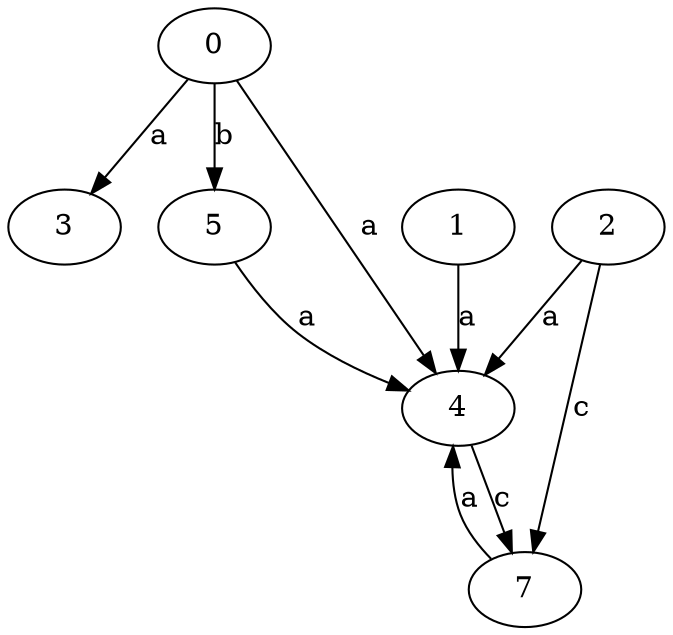 strict digraph  {
3;
0;
4;
5;
1;
7;
2;
0 -> 3  [label=a];
0 -> 4  [label=a];
0 -> 5  [label=b];
4 -> 7  [label=c];
5 -> 4  [label=a];
1 -> 4  [label=a];
7 -> 4  [label=a];
2 -> 4  [label=a];
2 -> 7  [label=c];
}
